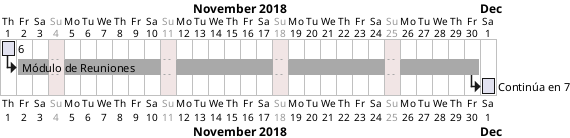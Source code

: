 @startgantt Diagrama de Gantt 7
project starts the 2018/11/01
sunday are closed
[6] lasts 1 days
[Módulo de Reuniones] lasts 25 days

[Módulo de Reuniones] starts at [6]'s end

[Continúa en 7] starts at [Módulo de Reuniones]'s end

[Módulo de Reuniones] is colored in DarkGrey
@endgantt
